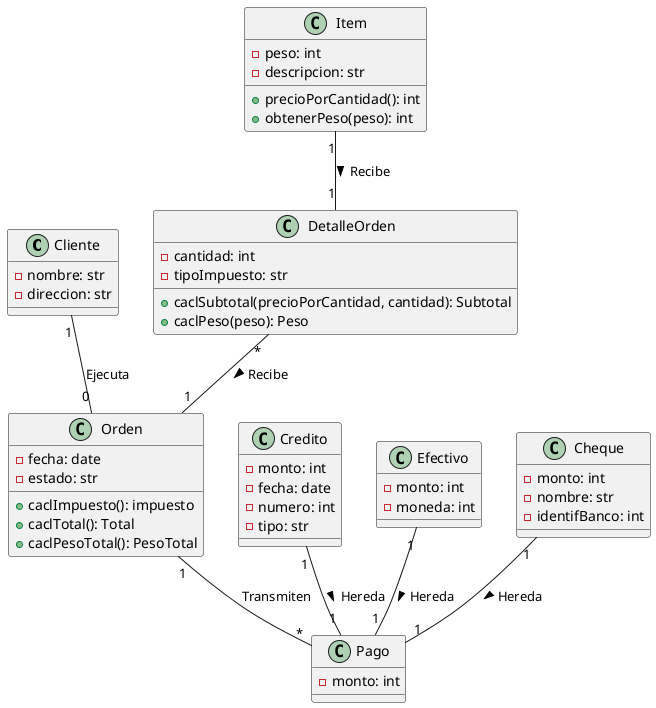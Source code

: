 @startuml

class Cliente {
    - nombre: str
    - direccion: str
}

class Orden {
    - fecha: date
    - estado: str
    + caclImpuesto(): impuesto
    + caclTotal(): Total 
    + caclPesoTotal(): PesoTotal
}

class Pago {
    - monto: int
}

class Credito {
    - monto: int
    - fecha: date
    - numero: int
    - tipo: str
}

class Efectivo {
    - monto: int
    - moneda: int
}

class Cheque {
    - monto: int
    - nombre: str
    - identifBanco: int
}

class DetalleOrden {
    - cantidad: int
    - tipoImpuesto: str
    + caclSubtotal(precioPorCantidad, cantidad): Subtotal
    + caclPeso(peso): Peso
}

class Item {
    - peso: int
    - descripcion: str
    + precioPorCantidad(): int
    + obtenerPeso(peso): int
}


Cheque "1" -- "1" Pago : Hereda >
Efectivo "1" -- "1" Pago : Hereda >
Credito "1" -- "1" Pago : Hereda >
Orden "1" -- "*" Pago : Transmiten
Cliente "1" -- "0" Orden : Ejecuta
DetalleOrden "*" -- "1" Orden : Recibe >
Item "1" -- "1" DetalleOrden: Recibe >

@enduml